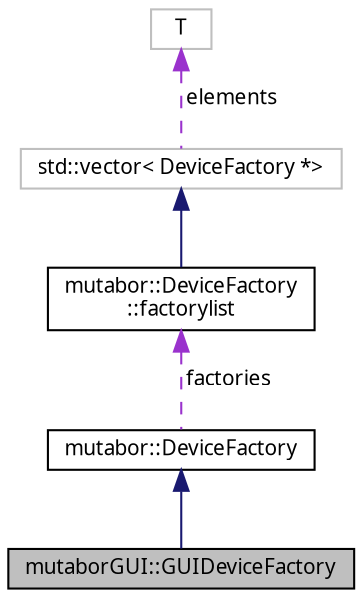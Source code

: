 digraph "mutaborGUI::GUIDeviceFactory"
{
  edge [fontname="Sans",fontsize="10",labelfontname="Sans",labelfontsize="10"];
  node [fontname="Sans",fontsize="10",shape=record];
  Node5 [label="mutaborGUI::GUIDeviceFactory",height=0.2,width=0.4,color="black", fillcolor="grey75", style="filled", fontcolor="black"];
  Node6 -> Node5 [dir="back",color="midnightblue",fontsize="10",style="solid",fontname="Sans"];
  Node6 [label="mutabor::DeviceFactory",height=0.2,width=0.4,color="black", fillcolor="white", style="filled",URL="$d7/d57/classmutabor_1_1DeviceFactory.html"];
  Node7 -> Node6 [dir="back",color="darkorchid3",fontsize="10",style="dashed",label=" factories" ,fontname="Sans"];
  Node7 [label="mutabor::DeviceFactory\l::factorylist",height=0.2,width=0.4,color="black", fillcolor="white", style="filled",URL="$de/d0d/structmutabor_1_1DeviceFactory_1_1factorylist.html"];
  Node8 -> Node7 [dir="back",color="midnightblue",fontsize="10",style="solid",fontname="Sans"];
  Node8 [label="std::vector\< DeviceFactory *\>",height=0.2,width=0.4,color="grey75", fillcolor="white", style="filled",tooltip="STL class. "];
  Node9 -> Node8 [dir="back",color="darkorchid3",fontsize="10",style="dashed",label=" elements" ,fontname="Sans"];
  Node9 [label="T",height=0.2,width=0.4,color="grey75", fillcolor="white", style="filled"];
}
